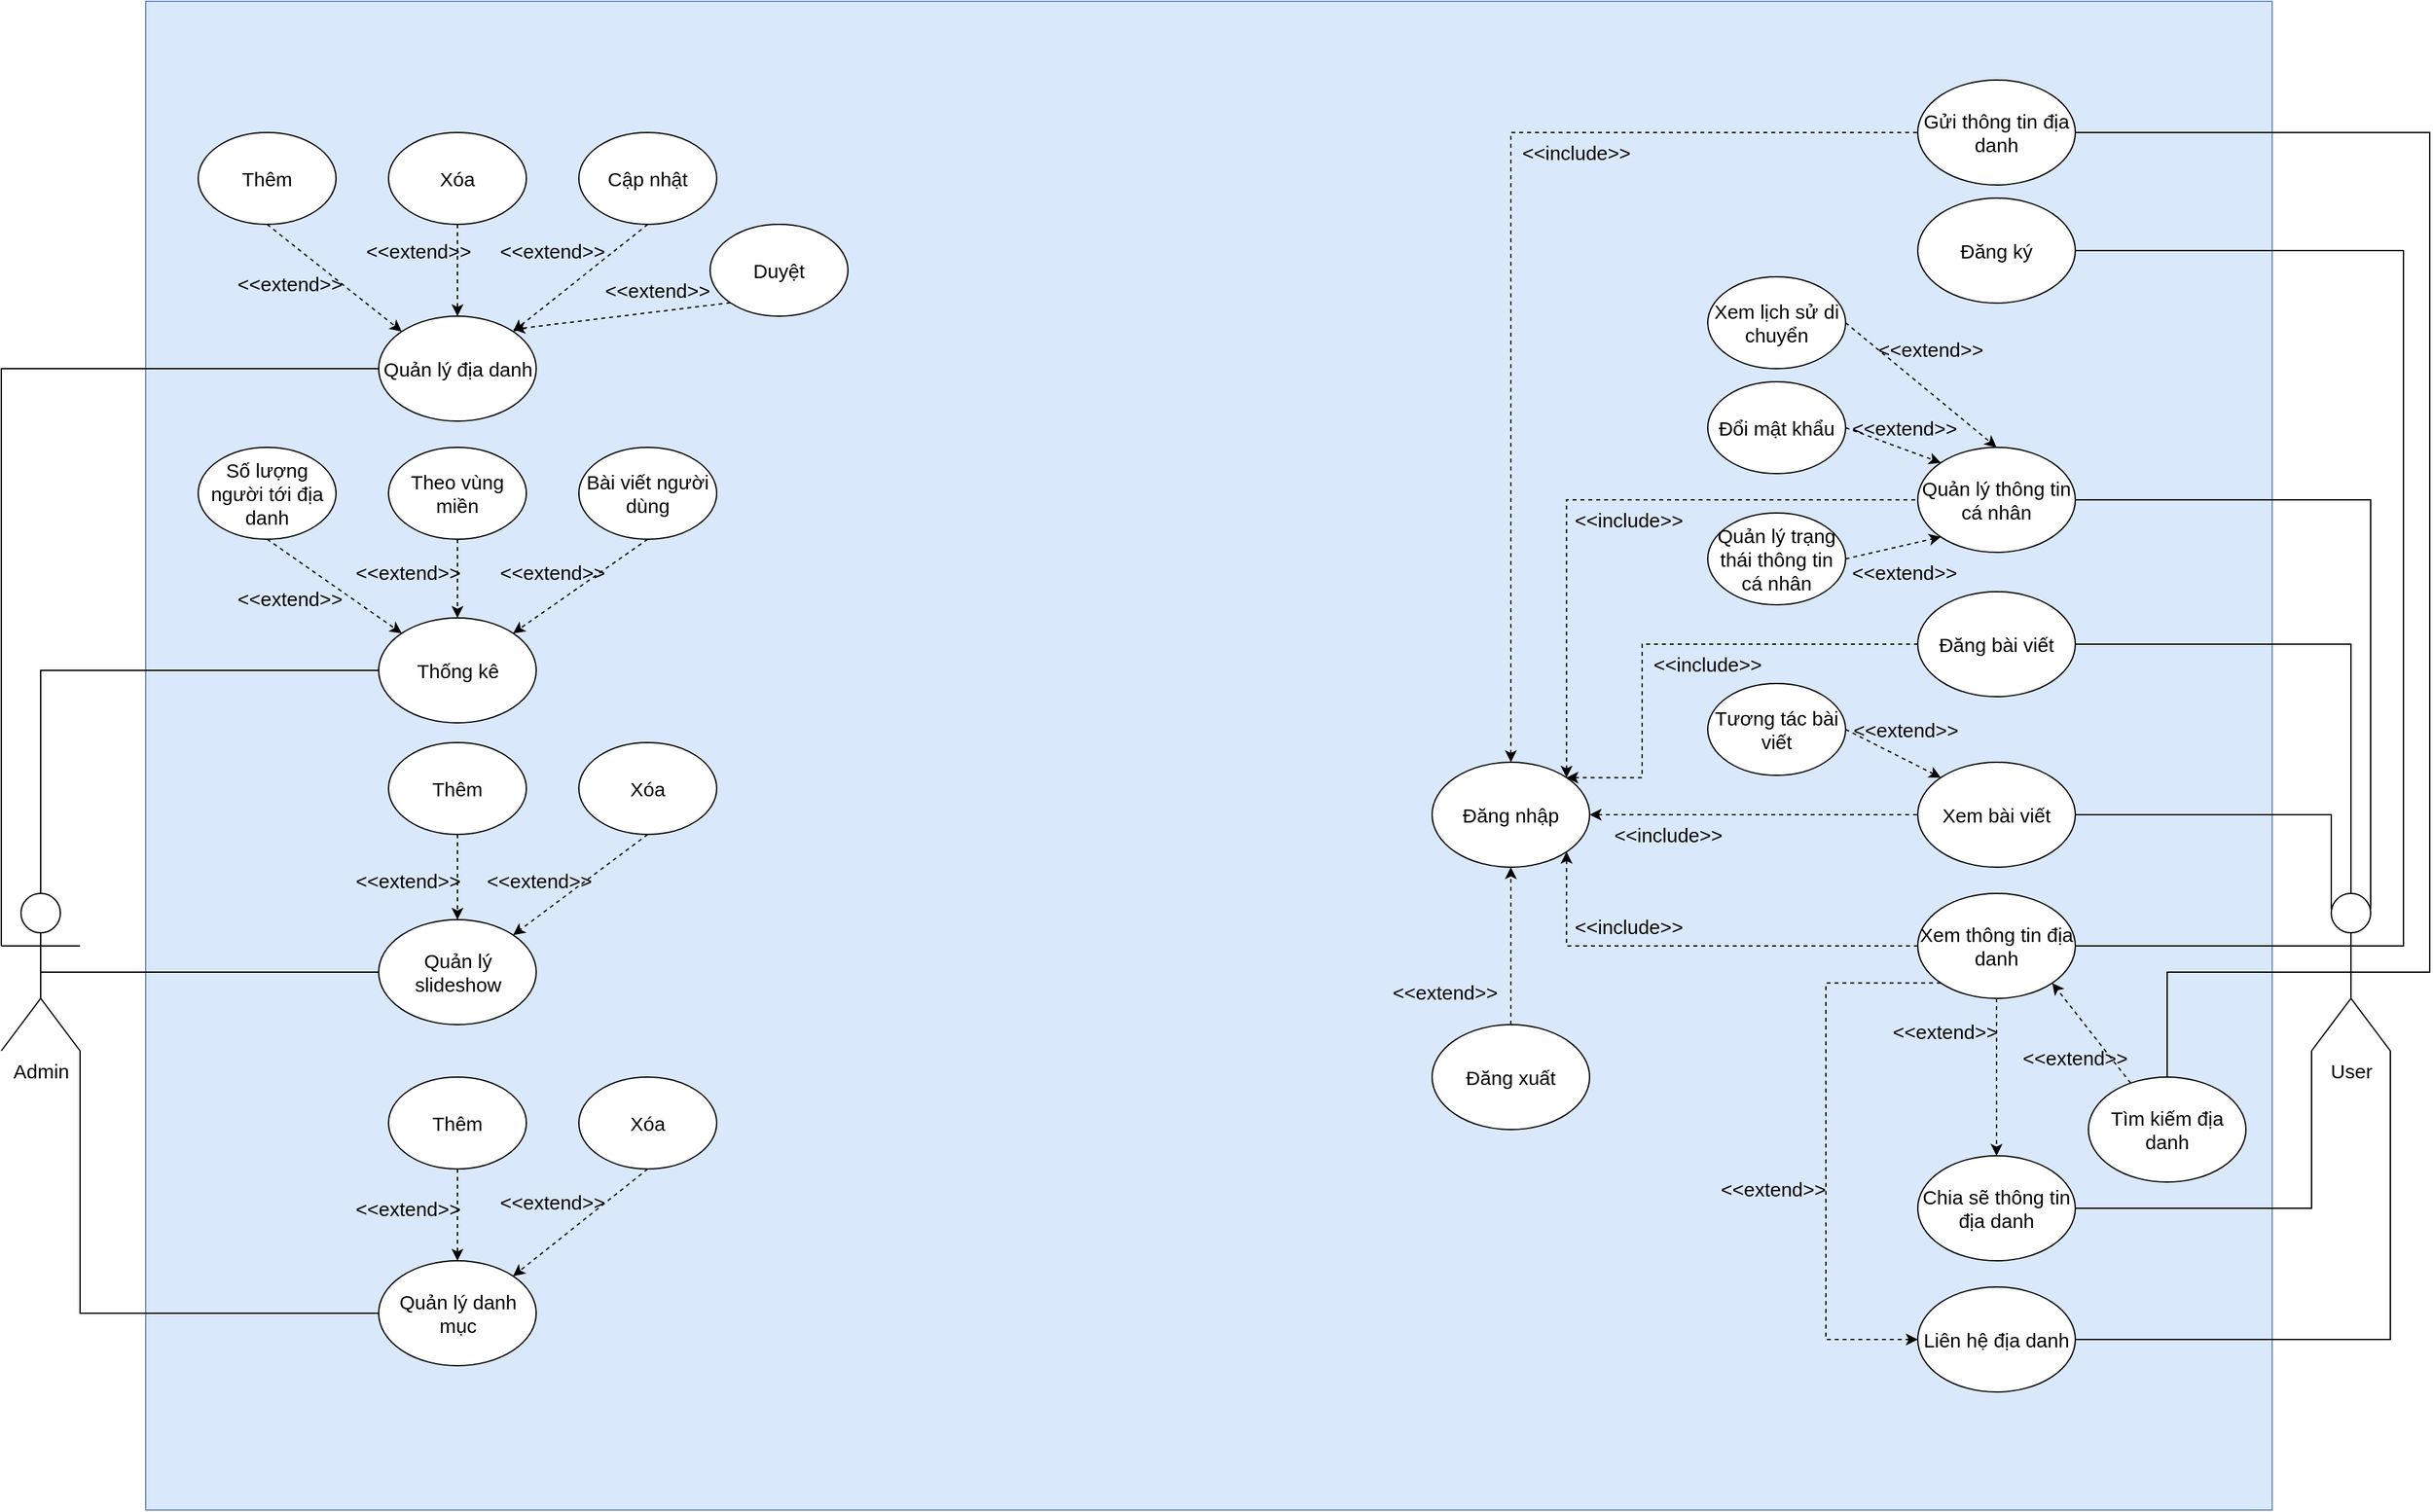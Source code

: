 <mxfile version="15.9.1" type="github" pages="2">
  <diagram id="ZoCcm9P61qJxw9AB6gbg" name="Use_Case">
    <mxGraphModel dx="2008" dy="1913" grid="1" gridSize="10" guides="1" tooltips="1" connect="1" arrows="1" fold="1" page="1" pageScale="1" pageWidth="827" pageHeight="1169" math="0" shadow="0">
      <root>
        <mxCell id="0" />
        <mxCell id="1" parent="0" />
        <mxCell id="cfHNII8UEnAriDM6BA4c-7" value="" style="rounded=0;whiteSpace=wrap;html=1;fontSize=15;fillColor=#dae8fc;strokeColor=#6c8ebf;" parent="1" vertex="1">
          <mxGeometry x="-100" y="-140" width="1620" height="1150" as="geometry" />
        </mxCell>
        <mxCell id="fL3uRtifyiYJJLekXlYE-1" value="Admin" style="shape=umlActor;verticalLabelPosition=bottom;verticalAlign=top;html=1;outlineConnect=0;fontSize=15;" parent="1" vertex="1">
          <mxGeometry x="-210" y="540" width="60" height="120" as="geometry" />
        </mxCell>
        <mxCell id="cfHNII8UEnAriDM6BA4c-1" value="User" style="shape=umlActor;verticalLabelPosition=bottom;verticalAlign=top;html=1;outlineConnect=0;fontSize=15;" parent="1" vertex="1">
          <mxGeometry x="1550" y="540" width="60" height="120" as="geometry" />
        </mxCell>
        <mxCell id="cfHNII8UEnAriDM6BA4c-2" value="Đăng ký" style="ellipse;whiteSpace=wrap;html=1;fontSize=15;" parent="1" vertex="1">
          <mxGeometry x="1250" y="10" width="120" height="80" as="geometry" />
        </mxCell>
        <mxCell id="cfHNII8UEnAriDM6BA4c-3" value="Đăng nhập" style="ellipse;whiteSpace=wrap;html=1;fontSize=15;" parent="1" vertex="1">
          <mxGeometry x="880" y="440" width="120" height="80" as="geometry" />
        </mxCell>
        <mxCell id="cfHNII8UEnAriDM6BA4c-4" value="Quản lý thông tin cá nhân" style="ellipse;whiteSpace=wrap;html=1;fontSize=15;" parent="1" vertex="1">
          <mxGeometry x="1250" y="200" width="120" height="80" as="geometry" />
        </mxCell>
        <mxCell id="cfHNII8UEnAriDM6BA4c-5" value="Đổi mật khẩu" style="ellipse;whiteSpace=wrap;html=1;fontSize=15;" parent="1" vertex="1">
          <mxGeometry x="1090" y="150" width="105" height="70" as="geometry" />
        </mxCell>
        <mxCell id="cfHNII8UEnAriDM6BA4c-6" value="" style="endArrow=none;html=1;rounded=0;fontSize=15;entryX=1;entryY=0.333;entryDx=0;entryDy=0;entryPerimeter=0;exitX=1;exitY=0.5;exitDx=0;exitDy=0;edgeStyle=orthogonalEdgeStyle;" parent="1" source="cfHNII8UEnAriDM6BA4c-2" target="cfHNII8UEnAriDM6BA4c-1" edge="1">
          <mxGeometry width="50" height="50" relative="1" as="geometry">
            <mxPoint x="1460" y="210" as="sourcePoint" />
            <mxPoint x="1510" y="160" as="targetPoint" />
          </mxGeometry>
        </mxCell>
        <mxCell id="cfHNII8UEnAriDM6BA4c-8" value="Đăng xuất" style="ellipse;whiteSpace=wrap;html=1;fontSize=15;" parent="1" vertex="1">
          <mxGeometry x="880" y="640" width="120" height="80" as="geometry" />
        </mxCell>
        <mxCell id="cfHNII8UEnAriDM6BA4c-10" value="" style="endArrow=classic;dashed=1;html=1;rounded=0;fontSize=15;entryX=0.5;entryY=1;entryDx=0;entryDy=0;exitX=0.5;exitY=0;exitDx=0;exitDy=0;endFill=1;" parent="1" source="cfHNII8UEnAriDM6BA4c-8" target="cfHNII8UEnAriDM6BA4c-3" edge="1">
          <mxGeometry width="50" height="50" relative="1" as="geometry">
            <mxPoint x="1440" y="70" as="sourcePoint" />
            <mxPoint x="1500" y="70" as="targetPoint" />
          </mxGeometry>
        </mxCell>
        <mxCell id="cfHNII8UEnAriDM6BA4c-13" value="Quản lý trạng thái thông tin cá nhân" style="ellipse;whiteSpace=wrap;html=1;fontSize=15;" parent="1" vertex="1">
          <mxGeometry x="1090" y="250" width="105" height="70" as="geometry" />
        </mxCell>
        <mxCell id="cfHNII8UEnAriDM6BA4c-15" value="Đăng bài viết" style="ellipse;whiteSpace=wrap;html=1;fontSize=15;" parent="1" vertex="1">
          <mxGeometry x="1250" y="310" width="120" height="80" as="geometry" />
        </mxCell>
        <mxCell id="cfHNII8UEnAriDM6BA4c-19" value="" style="endArrow=none;html=1;rounded=0;fontSize=15;entryX=0.75;entryY=0.1;entryDx=0;entryDy=0;entryPerimeter=0;exitX=1;exitY=0.5;exitDx=0;exitDy=0;edgeStyle=orthogonalEdgeStyle;" parent="1" source="cfHNII8UEnAriDM6BA4c-4" target="cfHNII8UEnAriDM6BA4c-1" edge="1">
          <mxGeometry width="50" height="50" relative="1" as="geometry">
            <mxPoint x="1510" y="100" as="sourcePoint" />
            <mxPoint x="1620" y="350" as="targetPoint" />
          </mxGeometry>
        </mxCell>
        <mxCell id="cfHNII8UEnAriDM6BA4c-20" value="" style="endArrow=classic;dashed=1;html=1;rounded=0;fontSize=15;entryX=0;entryY=0;entryDx=0;entryDy=0;exitX=1;exitY=0.5;exitDx=0;exitDy=0;endFill=1;" parent="1" source="cfHNII8UEnAriDM6BA4c-5" target="cfHNII8UEnAriDM6BA4c-4" edge="1">
          <mxGeometry width="50" height="50" relative="1" as="geometry">
            <mxPoint x="1320" y="10" as="sourcePoint" />
            <mxPoint x="1320" y="60" as="targetPoint" />
          </mxGeometry>
        </mxCell>
        <mxCell id="cfHNII8UEnAriDM6BA4c-21" value="" style="endArrow=classic;dashed=1;html=1;rounded=0;fontSize=15;entryX=0;entryY=1;entryDx=0;entryDy=0;exitX=1;exitY=0.5;exitDx=0;exitDy=0;endFill=1;" parent="1" source="cfHNII8UEnAriDM6BA4c-13" target="cfHNII8UEnAriDM6BA4c-4" edge="1">
          <mxGeometry width="50" height="50" relative="1" as="geometry">
            <mxPoint x="1330" y="20" as="sourcePoint" />
            <mxPoint x="1330" y="70" as="targetPoint" />
          </mxGeometry>
        </mxCell>
        <mxCell id="cfHNII8UEnAriDM6BA4c-22" value="" style="endArrow=none;html=1;rounded=0;fontSize=15;entryX=0.5;entryY=0;entryDx=0;entryDy=0;entryPerimeter=0;exitX=1;exitY=0.5;exitDx=0;exitDy=0;edgeStyle=orthogonalEdgeStyle;" parent="1" source="cfHNII8UEnAriDM6BA4c-15" target="cfHNII8UEnAriDM6BA4c-1" edge="1">
          <mxGeometry width="50" height="50" relative="1" as="geometry">
            <mxPoint x="1320" y="230" as="sourcePoint" />
            <mxPoint x="1605" y="422" as="targetPoint" />
            <Array as="points">
              <mxPoint x="1580" y="350" />
            </Array>
          </mxGeometry>
        </mxCell>
        <mxCell id="cfHNII8UEnAriDM6BA4c-23" value="Tương tác bài viết" style="ellipse;whiteSpace=wrap;html=1;fontSize=15;" parent="1" vertex="1">
          <mxGeometry x="1090" y="380" width="105" height="70" as="geometry" />
        </mxCell>
        <mxCell id="cfHNII8UEnAriDM6BA4c-25" value="Xem bài viết" style="ellipse;whiteSpace=wrap;html=1;fontSize=15;" parent="1" vertex="1">
          <mxGeometry x="1250" y="440" width="120" height="80" as="geometry" />
        </mxCell>
        <mxCell id="cfHNII8UEnAriDM6BA4c-27" value="Xem thông tin địa danh" style="ellipse;whiteSpace=wrap;html=1;fontSize=15;" parent="1" vertex="1">
          <mxGeometry x="1250" y="540" width="120" height="80" as="geometry" />
        </mxCell>
        <mxCell id="cfHNII8UEnAriDM6BA4c-28" value="Chia sẽ thông tin địa danh" style="ellipse;whiteSpace=wrap;html=1;fontSize=15;" parent="1" vertex="1">
          <mxGeometry x="1250" y="740" width="120" height="80" as="geometry" />
        </mxCell>
        <mxCell id="cfHNII8UEnAriDM6BA4c-29" value="" style="endArrow=classic;dashed=1;html=1;rounded=0;fontSize=15;entryX=0;entryY=0;entryDx=0;entryDy=0;exitX=1;exitY=0.5;exitDx=0;exitDy=0;endFill=1;" parent="1" source="cfHNII8UEnAriDM6BA4c-23" target="cfHNII8UEnAriDM6BA4c-25" edge="1">
          <mxGeometry width="50" height="50" relative="1" as="geometry">
            <mxPoint x="1205" y="255" as="sourcePoint" />
            <mxPoint x="1277.574" y="248.284" as="targetPoint" />
          </mxGeometry>
        </mxCell>
        <mxCell id="cfHNII8UEnAriDM6BA4c-31" value="" style="endArrow=none;html=1;rounded=0;fontSize=15;exitX=1;exitY=0.5;exitDx=0;exitDy=0;edgeStyle=orthogonalEdgeStyle;entryX=0;entryY=1;entryDx=0;entryDy=0;entryPerimeter=0;" parent="1" source="cfHNII8UEnAriDM6BA4c-28" target="cfHNII8UEnAriDM6BA4c-1" edge="1">
          <mxGeometry width="50" height="50" relative="1" as="geometry">
            <mxPoint x="1320" y="590" as="sourcePoint" />
            <mxPoint x="1550" y="560" as="targetPoint" />
            <Array as="points">
              <mxPoint x="1550" y="780" />
            </Array>
          </mxGeometry>
        </mxCell>
        <mxCell id="cfHNII8UEnAriDM6BA4c-32" value="Liên hệ địa danh" style="ellipse;whiteSpace=wrap;html=1;fontSize=15;" parent="1" vertex="1">
          <mxGeometry x="1250" y="840" width="120" height="80" as="geometry" />
        </mxCell>
        <mxCell id="cfHNII8UEnAriDM6BA4c-33" value="" style="endArrow=none;html=1;rounded=0;fontSize=15;exitX=1;exitY=0.5;exitDx=0;exitDy=0;edgeStyle=orthogonalEdgeStyle;" parent="1" source="cfHNII8UEnAriDM6BA4c-32" edge="1">
          <mxGeometry width="50" height="50" relative="1" as="geometry">
            <mxPoint x="1310" y="840" as="sourcePoint" />
            <mxPoint x="1610" y="660" as="targetPoint" />
            <Array as="points">
              <mxPoint x="1610" y="880" />
            </Array>
          </mxGeometry>
        </mxCell>
        <mxCell id="cfHNII8UEnAriDM6BA4c-34" value="" style="endArrow=none;dashed=1;html=1;rounded=0;fontSize=15;entryX=0;entryY=0.5;entryDx=0;entryDy=0;endFill=0;edgeStyle=orthogonalEdgeStyle;exitX=1;exitY=0;exitDx=0;exitDy=0;elbow=vertical;startArrow=classic;startFill=1;" parent="1" source="cfHNII8UEnAriDM6BA4c-3" target="cfHNII8UEnAriDM6BA4c-4" edge="1">
          <mxGeometry width="50" height="50" relative="1" as="geometry">
            <mxPoint x="920" y="480" as="sourcePoint" />
            <mxPoint x="1260" y="100" as="targetPoint" />
            <Array as="points">
              <mxPoint x="982" y="240" />
            </Array>
          </mxGeometry>
        </mxCell>
        <mxCell id="cfHNII8UEnAriDM6BA4c-35" value="" style="endArrow=none;dashed=1;html=1;rounded=0;fontSize=15;entryX=0;entryY=0.5;entryDx=0;entryDy=0;endFill=0;edgeStyle=orthogonalEdgeStyle;exitX=1;exitY=0;exitDx=0;exitDy=0;startArrow=classic;startFill=1;" parent="1" source="cfHNII8UEnAriDM6BA4c-3" target="cfHNII8UEnAriDM6BA4c-15" edge="1">
          <mxGeometry width="50" height="50" relative="1" as="geometry">
            <mxPoint x="930" y="470" as="sourcePoint" />
            <mxPoint x="1260" y="230" as="targetPoint" />
            <Array as="points">
              <mxPoint x="1040" y="452" />
              <mxPoint x="1040" y="350" />
            </Array>
          </mxGeometry>
        </mxCell>
        <mxCell id="cfHNII8UEnAriDM6BA4c-36" value="" style="endArrow=none;dashed=1;html=1;rounded=0;fontSize=15;entryX=0;entryY=0.5;entryDx=0;entryDy=0;endFill=0;edgeStyle=orthogonalEdgeStyle;exitX=1;exitY=0.5;exitDx=0;exitDy=0;startArrow=classic;startFill=1;" parent="1" source="cfHNII8UEnAriDM6BA4c-3" target="cfHNII8UEnAriDM6BA4c-25" edge="1">
          <mxGeometry width="50" height="50" relative="1" as="geometry">
            <mxPoint x="932.426" y="461.716" as="sourcePoint" />
            <mxPoint x="1260" y="350" as="targetPoint" />
            <Array as="points">
              <mxPoint x="1090" y="480" />
              <mxPoint x="1090" y="480" />
            </Array>
          </mxGeometry>
        </mxCell>
        <mxCell id="cfHNII8UEnAriDM6BA4c-37" value="" style="endArrow=none;dashed=1;html=1;rounded=0;fontSize=15;entryX=0;entryY=0.5;entryDx=0;entryDy=0;endFill=0;edgeStyle=orthogonalEdgeStyle;exitX=1;exitY=1;exitDx=0;exitDy=0;startArrow=classic;startFill=1;" parent="1" source="cfHNII8UEnAriDM6BA4c-3" target="cfHNII8UEnAriDM6BA4c-27" edge="1">
          <mxGeometry width="50" height="50" relative="1" as="geometry">
            <mxPoint x="922.426" y="478.284" as="sourcePoint" />
            <mxPoint x="1260" y="460" as="targetPoint" />
            <Array as="points">
              <mxPoint x="982" y="580" />
            </Array>
          </mxGeometry>
        </mxCell>
        <mxCell id="cfHNII8UEnAriDM6BA4c-38" value="" style="endArrow=classic;dashed=1;html=1;rounded=0;fontSize=15;entryX=0.5;entryY=0;entryDx=0;entryDy=0;endFill=1;edgeStyle=orthogonalEdgeStyle;exitX=0.5;exitY=1;exitDx=0;exitDy=0;" parent="1" source="cfHNII8UEnAriDM6BA4c-27" target="cfHNII8UEnAriDM6BA4c-28" edge="1">
          <mxGeometry width="50" height="50" relative="1" as="geometry">
            <mxPoint x="932.426" y="488.284" as="sourcePoint" />
            <mxPoint x="1260" y="590" as="targetPoint" />
            <Array as="points">
              <mxPoint x="1310" y="650" />
              <mxPoint x="1310" y="650" />
            </Array>
          </mxGeometry>
        </mxCell>
        <mxCell id="cfHNII8UEnAriDM6BA4c-39" value="" style="endArrow=classic;dashed=1;html=1;rounded=0;fontSize=15;entryX=0;entryY=0.5;entryDx=0;entryDy=0;endFill=1;edgeStyle=orthogonalEdgeStyle;exitX=0;exitY=1;exitDx=0;exitDy=0;" parent="1" source="cfHNII8UEnAriDM6BA4c-27" target="cfHNII8UEnAriDM6BA4c-32" edge="1">
          <mxGeometry width="50" height="50" relative="1" as="geometry">
            <mxPoint x="890" y="500" as="sourcePoint" />
            <mxPoint x="1250" y="840" as="targetPoint" />
            <Array as="points">
              <mxPoint x="1180" y="608" />
              <mxPoint x="1180" y="880" />
            </Array>
          </mxGeometry>
        </mxCell>
        <mxCell id="cfHNII8UEnAriDM6BA4c-42" value="" style="endArrow=none;html=1;rounded=0;fontSize=15;entryX=0.25;entryY=0.1;entryDx=0;entryDy=0;exitX=1;exitY=0.5;exitDx=0;exitDy=0;edgeStyle=orthogonalEdgeStyle;entryPerimeter=0;" parent="1" source="cfHNII8UEnAriDM6BA4c-25" target="cfHNII8UEnAriDM6BA4c-1" edge="1">
          <mxGeometry width="50" height="50" relative="1" as="geometry">
            <mxPoint x="1320" y="360" as="sourcePoint" />
            <mxPoint x="1590" y="480" as="targetPoint" />
            <Array as="points">
              <mxPoint x="1565" y="480" />
            </Array>
          </mxGeometry>
        </mxCell>
        <mxCell id="cfHNII8UEnAriDM6BA4c-43" value="" style="endArrow=none;html=1;rounded=0;fontSize=15;entryX=0;entryY=0.333;entryDx=0;entryDy=0;exitX=1;exitY=0.5;exitDx=0;exitDy=0;edgeStyle=orthogonalEdgeStyle;entryPerimeter=0;" parent="1" source="cfHNII8UEnAriDM6BA4c-27" target="cfHNII8UEnAriDM6BA4c-1" edge="1">
          <mxGeometry width="50" height="50" relative="1" as="geometry">
            <mxPoint x="1320" y="490" as="sourcePoint" />
            <mxPoint x="1575" y="562.0" as="targetPoint" />
            <Array as="points">
              <mxPoint x="1440" y="580" />
              <mxPoint x="1440" y="580" />
            </Array>
          </mxGeometry>
        </mxCell>
        <mxCell id="cfHNII8UEnAriDM6BA4c-44" value="Tìm kiếm địa danh" style="ellipse;whiteSpace=wrap;html=1;fontSize=15;" parent="1" vertex="1">
          <mxGeometry x="1380" y="680" width="120" height="80" as="geometry" />
        </mxCell>
        <mxCell id="cfHNII8UEnAriDM6BA4c-45" value="" style="endArrow=none;html=1;rounded=0;fontSize=15;entryX=0.5;entryY=0.5;entryDx=0;entryDy=0;exitX=0.5;exitY=0;exitDx=0;exitDy=0;edgeStyle=orthogonalEdgeStyle;entryPerimeter=0;" parent="1" source="cfHNII8UEnAriDM6BA4c-44" target="cfHNII8UEnAriDM6BA4c-1" edge="1">
          <mxGeometry width="50" height="50" relative="1" as="geometry">
            <mxPoint x="1320" y="590.0" as="sourcePoint" />
            <mxPoint x="1560" y="590.0" as="targetPoint" />
            <Array as="points">
              <mxPoint x="1440" y="600" />
            </Array>
          </mxGeometry>
        </mxCell>
        <mxCell id="cfHNII8UEnAriDM6BA4c-46" value="" style="endArrow=classic;dashed=1;html=1;rounded=0;fontSize=15;entryX=1;entryY=1;entryDx=0;entryDy=0;endFill=1;" parent="1" source="cfHNII8UEnAriDM6BA4c-44" target="cfHNII8UEnAriDM6BA4c-27" edge="1">
          <mxGeometry width="50" height="50" relative="1" as="geometry">
            <mxPoint x="1320" y="630.0" as="sourcePoint" />
            <mxPoint x="1320" y="800.0" as="targetPoint" />
          </mxGeometry>
        </mxCell>
        <mxCell id="cfHNII8UEnAriDM6BA4c-48" value="&amp;lt;&amp;lt;extend&amp;gt;&amp;gt;" style="text;html=1;strokeColor=none;fillColor=none;align=center;verticalAlign=middle;whiteSpace=wrap;rounded=0;fontSize=15;rotation=0;" parent="1" vertex="1">
          <mxGeometry x="1211" y="400" width="60" height="30" as="geometry" />
        </mxCell>
        <mxCell id="cfHNII8UEnAriDM6BA4c-49" value="&amp;lt;&amp;lt;extend&amp;gt;&amp;gt;" style="text;html=1;strokeColor=none;fillColor=none;align=center;verticalAlign=middle;whiteSpace=wrap;rounded=0;fontSize=15;rotation=0;" parent="1" vertex="1">
          <mxGeometry x="1210" y="280" width="60" height="30" as="geometry" />
        </mxCell>
        <mxCell id="cfHNII8UEnAriDM6BA4c-50" value="&amp;lt;&amp;lt;extend&amp;gt;&amp;gt;" style="text;html=1;strokeColor=none;fillColor=none;align=center;verticalAlign=middle;whiteSpace=wrap;rounded=0;fontSize=15;rotation=0;" parent="1" vertex="1">
          <mxGeometry x="1210" y="170" width="60" height="30" as="geometry" />
        </mxCell>
        <mxCell id="cfHNII8UEnAriDM6BA4c-51" value="&amp;lt;&amp;lt;extend&amp;gt;&amp;gt;" style="text;html=1;align=center;verticalAlign=middle;whiteSpace=wrap;rounded=0;fontSize=15;rotation=0;" parent="1" vertex="1">
          <mxGeometry x="1340" y="650" width="60" height="30" as="geometry" />
        </mxCell>
        <mxCell id="cfHNII8UEnAriDM6BA4c-52" value="&amp;lt;&amp;lt;extend&amp;gt;&amp;gt;" style="text;html=1;strokeColor=none;fillColor=none;align=center;verticalAlign=middle;whiteSpace=wrap;rounded=0;fontSize=15;rotation=0;" parent="1" vertex="1">
          <mxGeometry x="1241" y="630" width="60" height="30" as="geometry" />
        </mxCell>
        <mxCell id="cfHNII8UEnAriDM6BA4c-53" value="&amp;lt;&amp;lt;extend&amp;gt;&amp;gt;" style="text;html=1;strokeColor=none;fillColor=none;align=center;verticalAlign=middle;whiteSpace=wrap;rounded=0;fontSize=15;rotation=0;" parent="1" vertex="1">
          <mxGeometry x="1110" y="750" width="60" height="30" as="geometry" />
        </mxCell>
        <mxCell id="cfHNII8UEnAriDM6BA4c-55" value="&amp;lt;&amp;lt;include&amp;gt;&amp;gt;" style="text;html=1;strokeColor=none;fillColor=none;align=center;verticalAlign=middle;whiteSpace=wrap;rounded=0;fontSize=15;rotation=0;" parent="1" vertex="1">
          <mxGeometry x="1030" y="480" width="60" height="30" as="geometry" />
        </mxCell>
        <mxCell id="cfHNII8UEnAriDM6BA4c-56" value="&amp;lt;&amp;lt;include&amp;gt;&amp;gt;" style="text;html=1;strokeColor=none;fillColor=none;align=center;verticalAlign=middle;whiteSpace=wrap;rounded=0;fontSize=15;rotation=0;" parent="1" vertex="1">
          <mxGeometry x="1060" y="350" width="60" height="30" as="geometry" />
        </mxCell>
        <mxCell id="cfHNII8UEnAriDM6BA4c-57" value="&amp;lt;&amp;lt;include&amp;gt;&amp;gt;" style="text;html=1;strokeColor=none;fillColor=none;align=center;verticalAlign=middle;whiteSpace=wrap;rounded=0;fontSize=15;rotation=0;" parent="1" vertex="1">
          <mxGeometry x="1000" y="240" width="60" height="30" as="geometry" />
        </mxCell>
        <mxCell id="cfHNII8UEnAriDM6BA4c-59" value="&amp;lt;&amp;lt;include&amp;gt;&amp;gt;" style="text;html=1;strokeColor=none;fillColor=none;align=center;verticalAlign=middle;whiteSpace=wrap;rounded=0;fontSize=15;rotation=0;" parent="1" vertex="1">
          <mxGeometry x="1000" y="550" width="60" height="30" as="geometry" />
        </mxCell>
        <mxCell id="cfHNII8UEnAriDM6BA4c-60" value="&amp;lt;&amp;lt;extend&amp;gt;&amp;gt;" style="text;html=1;strokeColor=none;fillColor=none;align=center;verticalAlign=middle;whiteSpace=wrap;rounded=0;fontSize=15;rotation=0;" parent="1" vertex="1">
          <mxGeometry x="860" y="600" width="60" height="30" as="geometry" />
        </mxCell>
        <mxCell id="qRmpvrgM4rmU2NHmgTyy-1" value="Quản lý địa danh" style="ellipse;whiteSpace=wrap;html=1;fontSize=15;" vertex="1" parent="1">
          <mxGeometry x="77.5" y="100" width="120" height="80" as="geometry" />
        </mxCell>
        <mxCell id="qRmpvrgM4rmU2NHmgTyy-2" value="Thêm" style="ellipse;whiteSpace=wrap;html=1;fontSize=15;" vertex="1" parent="1">
          <mxGeometry x="-60" y="-40" width="105" height="70" as="geometry" />
        </mxCell>
        <mxCell id="qRmpvrgM4rmU2NHmgTyy-3" value="Xóa" style="ellipse;whiteSpace=wrap;html=1;fontSize=15;" vertex="1" parent="1">
          <mxGeometry x="85" y="-40" width="105" height="70" as="geometry" />
        </mxCell>
        <mxCell id="qRmpvrgM4rmU2NHmgTyy-4" value="Cập nhật" style="ellipse;whiteSpace=wrap;html=1;fontSize=15;" vertex="1" parent="1">
          <mxGeometry x="230" y="-40" width="105" height="70" as="geometry" />
        </mxCell>
        <mxCell id="qRmpvrgM4rmU2NHmgTyy-5" value="" style="endArrow=classic;dashed=1;html=1;rounded=0;fontSize=15;entryX=0.5;entryY=0;entryDx=0;entryDy=0;exitX=0.5;exitY=1;exitDx=0;exitDy=0;endFill=1;" edge="1" parent="1" source="qRmpvrgM4rmU2NHmgTyy-3" target="qRmpvrgM4rmU2NHmgTyy-1">
          <mxGeometry width="50" height="50" relative="1" as="geometry">
            <mxPoint x="490.0" y="100" as="sourcePoint" />
            <mxPoint x="562.574" y="126.716" as="targetPoint" />
          </mxGeometry>
        </mxCell>
        <mxCell id="qRmpvrgM4rmU2NHmgTyy-6" value="" style="endArrow=classic;dashed=1;html=1;rounded=0;fontSize=15;entryX=1;entryY=0;entryDx=0;entryDy=0;exitX=0.5;exitY=1;exitDx=0;exitDy=0;endFill=1;" edge="1" parent="1" source="qRmpvrgM4rmU2NHmgTyy-4" target="qRmpvrgM4rmU2NHmgTyy-1">
          <mxGeometry width="50" height="50" relative="1" as="geometry">
            <mxPoint x="147.5" y="40" as="sourcePoint" />
            <mxPoint x="147.5" y="110" as="targetPoint" />
          </mxGeometry>
        </mxCell>
        <mxCell id="qRmpvrgM4rmU2NHmgTyy-7" value="" style="endArrow=classic;dashed=1;html=1;rounded=0;fontSize=15;entryX=0;entryY=0;entryDx=0;entryDy=0;exitX=0.5;exitY=1;exitDx=0;exitDy=0;endFill=1;" edge="1" parent="1" source="qRmpvrgM4rmU2NHmgTyy-2" target="qRmpvrgM4rmU2NHmgTyy-1">
          <mxGeometry width="50" height="50" relative="1" as="geometry">
            <mxPoint x="157.5" y="50" as="sourcePoint" />
            <mxPoint x="157.5" y="120" as="targetPoint" />
          </mxGeometry>
        </mxCell>
        <mxCell id="qRmpvrgM4rmU2NHmgTyy-8" value="Thống kê" style="ellipse;whiteSpace=wrap;html=1;fontSize=15;" vertex="1" parent="1">
          <mxGeometry x="77.5" y="330" width="120" height="80" as="geometry" />
        </mxCell>
        <mxCell id="qRmpvrgM4rmU2NHmgTyy-9" value="Duyệt" style="ellipse;whiteSpace=wrap;html=1;fontSize=15;" vertex="1" parent="1">
          <mxGeometry x="330" y="30" width="105" height="70" as="geometry" />
        </mxCell>
        <mxCell id="qRmpvrgM4rmU2NHmgTyy-10" value="" style="endArrow=classic;dashed=1;html=1;rounded=0;fontSize=15;exitX=0;exitY=1;exitDx=0;exitDy=0;endFill=1;" edge="1" parent="1" source="qRmpvrgM4rmU2NHmgTyy-9">
          <mxGeometry width="50" height="50" relative="1" as="geometry">
            <mxPoint x="302.5" y="40" as="sourcePoint" />
            <mxPoint x="180" y="110" as="targetPoint" />
          </mxGeometry>
        </mxCell>
        <mxCell id="qRmpvrgM4rmU2NHmgTyy-11" value="Gửi thông tin địa danh" style="ellipse;whiteSpace=wrap;html=1;fontSize=15;" vertex="1" parent="1">
          <mxGeometry x="1250" y="-80" width="120" height="80" as="geometry" />
        </mxCell>
        <mxCell id="qRmpvrgM4rmU2NHmgTyy-12" value="" style="endArrow=none;html=1;rounded=0;fontSize=15;entryX=0.5;entryY=0.5;entryDx=0;entryDy=0;entryPerimeter=0;exitX=1;exitY=0.5;exitDx=0;exitDy=0;edgeStyle=orthogonalEdgeStyle;" edge="1" parent="1" source="qRmpvrgM4rmU2NHmgTyy-11" target="cfHNII8UEnAriDM6BA4c-1">
          <mxGeometry width="50" height="50" relative="1" as="geometry">
            <mxPoint x="1380" y="130" as="sourcePoint" />
            <mxPoint x="1620" y="590" as="targetPoint" />
            <Array as="points">
              <mxPoint x="1640" y="-40" />
              <mxPoint x="1640" y="600" />
            </Array>
          </mxGeometry>
        </mxCell>
        <mxCell id="qRmpvrgM4rmU2NHmgTyy-14" value="" style="endArrow=none;dashed=1;html=1;rounded=0;fontSize=15;entryX=0;entryY=0.5;entryDx=0;entryDy=0;endFill=0;edgeStyle=orthogonalEdgeStyle;exitX=0.5;exitY=0;exitDx=0;exitDy=0;elbow=vertical;startArrow=classic;startFill=1;" edge="1" parent="1" source="cfHNII8UEnAriDM6BA4c-3" target="qRmpvrgM4rmU2NHmgTyy-11">
          <mxGeometry width="50" height="50" relative="1" as="geometry">
            <mxPoint x="992.426" y="461.716" as="sourcePoint" />
            <mxPoint x="1260" y="250" as="targetPoint" />
            <Array as="points">
              <mxPoint x="940" y="-40" />
            </Array>
          </mxGeometry>
        </mxCell>
        <mxCell id="qRmpvrgM4rmU2NHmgTyy-15" value="&amp;lt;&amp;lt;include&amp;gt;&amp;gt;" style="text;html=1;strokeColor=none;fillColor=none;align=center;verticalAlign=middle;whiteSpace=wrap;rounded=0;fontSize=15;rotation=0;" vertex="1" parent="1">
          <mxGeometry x="960" y="-40" width="60" height="30" as="geometry" />
        </mxCell>
        <mxCell id="qRmpvrgM4rmU2NHmgTyy-17" value="Số lượng người tới địa danh" style="ellipse;whiteSpace=wrap;html=1;fontSize=15;" vertex="1" parent="1">
          <mxGeometry x="-60" y="200" width="105" height="70" as="geometry" />
        </mxCell>
        <mxCell id="qRmpvrgM4rmU2NHmgTyy-18" value="Theo vùng miền&lt;span style=&quot;color: rgba(0 , 0 , 0 , 0) ; font-family: monospace ; font-size: 0px&quot;&gt;%3CmxGraphModel%3E%3Croot%3E%3CmxCell%20id%3D%220%22%2F%3E%3CmxCell%20id%3D%221%22%20parent%3D%220%22%2F%3E%3CmxCell%20id%3D%222%22%20value%3D%22S%E1%BB%91%20l%C6%B0%E1%BB%A3ng%20ng%C6%B0%E1%BB%9Di%20t%E1%BB%9Bi%20%C4%91%E1%BB%8Ba%20danh%22%20style%3D%22ellipse%3BwhiteSpace%3Dwrap%3Bhtml%3D1%3BfontSize%3D15%3B%22%20vertex%3D%221%22%20parent%3D%221%22%3E%3CmxGeometry%20x%3D%22225%22%20y%3D%22240%22%20width%3D%22105%22%20height%3D%2270%22%20as%3D%22geometry%22%2F%3E%3C%2FmxCell%3E%3C%2Froot%3E%3C%2FmxGraphModel%3E&lt;/span&gt;" style="ellipse;whiteSpace=wrap;html=1;fontSize=15;" vertex="1" parent="1">
          <mxGeometry x="85" y="200" width="105" height="70" as="geometry" />
        </mxCell>
        <mxCell id="qRmpvrgM4rmU2NHmgTyy-19" value="Bài viết người dùng" style="ellipse;whiteSpace=wrap;html=1;fontSize=15;" vertex="1" parent="1">
          <mxGeometry x="230" y="200" width="105" height="70" as="geometry" />
        </mxCell>
        <mxCell id="qRmpvrgM4rmU2NHmgTyy-20" value="" style="endArrow=classic;dashed=1;html=1;rounded=0;fontSize=15;entryX=0;entryY=0;entryDx=0;entryDy=0;exitX=0.5;exitY=1;exitDx=0;exitDy=0;endFill=1;" edge="1" parent="1" source="qRmpvrgM4rmU2NHmgTyy-17" target="qRmpvrgM4rmU2NHmgTyy-8">
          <mxGeometry width="50" height="50" relative="1" as="geometry">
            <mxPoint x="2.5" y="40" as="sourcePoint" />
            <mxPoint x="105.074" y="121.716" as="targetPoint" />
          </mxGeometry>
        </mxCell>
        <mxCell id="qRmpvrgM4rmU2NHmgTyy-21" value="" style="endArrow=classic;dashed=1;html=1;rounded=0;fontSize=15;entryX=0.5;entryY=0;entryDx=0;entryDy=0;exitX=0.5;exitY=1;exitDx=0;exitDy=0;endFill=1;" edge="1" parent="1" source="qRmpvrgM4rmU2NHmgTyy-18" target="qRmpvrgM4rmU2NHmgTyy-8">
          <mxGeometry width="50" height="50" relative="1" as="geometry">
            <mxPoint x="147.5" y="40" as="sourcePoint" />
            <mxPoint x="147.5" y="110" as="targetPoint" />
          </mxGeometry>
        </mxCell>
        <mxCell id="qRmpvrgM4rmU2NHmgTyy-22" value="" style="endArrow=classic;dashed=1;html=1;rounded=0;fontSize=15;entryX=1;entryY=0;entryDx=0;entryDy=0;exitX=0.5;exitY=1;exitDx=0;exitDy=0;endFill=1;" edge="1" parent="1" source="qRmpvrgM4rmU2NHmgTyy-19" target="qRmpvrgM4rmU2NHmgTyy-8">
          <mxGeometry width="50" height="50" relative="1" as="geometry">
            <mxPoint x="157.5" y="50" as="sourcePoint" />
            <mxPoint x="157.5" y="120" as="targetPoint" />
          </mxGeometry>
        </mxCell>
        <mxCell id="qRmpvrgM4rmU2NHmgTyy-23" value="Xem lịch sử di chuyển" style="ellipse;whiteSpace=wrap;html=1;fontSize=15;" vertex="1" parent="1">
          <mxGeometry x="1090" y="70" width="105" height="70" as="geometry" />
        </mxCell>
        <mxCell id="qRmpvrgM4rmU2NHmgTyy-24" value="" style="endArrow=classic;dashed=1;html=1;rounded=0;fontSize=15;entryX=0.5;entryY=0;entryDx=0;entryDy=0;exitX=1;exitY=0.5;exitDx=0;exitDy=0;endFill=1;" edge="1" parent="1" source="qRmpvrgM4rmU2NHmgTyy-23" target="cfHNII8UEnAriDM6BA4c-4">
          <mxGeometry width="50" height="50" relative="1" as="geometry">
            <mxPoint x="1205.0" y="195" as="sourcePoint" />
            <mxPoint x="1277.574" y="221.716" as="targetPoint" />
          </mxGeometry>
        </mxCell>
        <mxCell id="qRmpvrgM4rmU2NHmgTyy-25" value="&amp;lt;&amp;lt;extend&amp;gt;&amp;gt;" style="text;html=1;strokeColor=none;fillColor=none;align=center;verticalAlign=middle;whiteSpace=wrap;rounded=0;fontSize=15;rotation=0;" vertex="1" parent="1">
          <mxGeometry x="1230" y="110" width="60" height="30" as="geometry" />
        </mxCell>
        <mxCell id="qRmpvrgM4rmU2NHmgTyy-26" value="&amp;lt;&amp;lt;extend&amp;gt;&amp;gt;" style="text;html=1;strokeColor=none;fillColor=none;align=center;verticalAlign=middle;whiteSpace=wrap;rounded=0;fontSize=15;rotation=0;" vertex="1" parent="1">
          <mxGeometry x="77.5" y="35" width="60" height="30" as="geometry" />
        </mxCell>
        <mxCell id="qRmpvrgM4rmU2NHmgTyy-27" value="&amp;lt;&amp;lt;extend&amp;gt;&amp;gt;" style="text;html=1;strokeColor=none;fillColor=none;align=center;verticalAlign=middle;whiteSpace=wrap;rounded=0;fontSize=15;rotation=0;" vertex="1" parent="1">
          <mxGeometry x="-20" y="60" width="60" height="30" as="geometry" />
        </mxCell>
        <mxCell id="qRmpvrgM4rmU2NHmgTyy-28" value="&amp;lt;&amp;lt;extend&amp;gt;&amp;gt;" style="text;html=1;strokeColor=none;fillColor=none;align=center;verticalAlign=middle;whiteSpace=wrap;rounded=0;fontSize=15;rotation=0;" vertex="1" parent="1">
          <mxGeometry x="180" y="35" width="60" height="30" as="geometry" />
        </mxCell>
        <mxCell id="qRmpvrgM4rmU2NHmgTyy-29" value="&amp;lt;&amp;lt;extend&amp;gt;&amp;gt;" style="text;html=1;strokeColor=none;fillColor=none;align=center;verticalAlign=middle;whiteSpace=wrap;rounded=0;fontSize=15;rotation=0;" vertex="1" parent="1">
          <mxGeometry x="260" y="65" width="60" height="30" as="geometry" />
        </mxCell>
        <mxCell id="qRmpvrgM4rmU2NHmgTyy-30" value="&amp;lt;&amp;lt;extend&amp;gt;&amp;gt;" style="text;html=1;strokeColor=none;fillColor=none;align=center;verticalAlign=middle;whiteSpace=wrap;rounded=0;fontSize=15;rotation=0;" vertex="1" parent="1">
          <mxGeometry x="-20" y="300" width="60" height="30" as="geometry" />
        </mxCell>
        <mxCell id="qRmpvrgM4rmU2NHmgTyy-31" value="&amp;lt;&amp;lt;extend&amp;gt;&amp;gt;" style="text;html=1;strokeColor=none;fillColor=none;align=center;verticalAlign=middle;whiteSpace=wrap;rounded=0;fontSize=15;rotation=0;" vertex="1" parent="1">
          <mxGeometry x="70" y="280" width="60" height="30" as="geometry" />
        </mxCell>
        <mxCell id="qRmpvrgM4rmU2NHmgTyy-32" value="&amp;lt;&amp;lt;extend&amp;gt;&amp;gt;" style="text;html=1;strokeColor=none;fillColor=none;align=center;verticalAlign=middle;whiteSpace=wrap;rounded=0;fontSize=15;rotation=0;" vertex="1" parent="1">
          <mxGeometry x="180" y="280" width="60" height="30" as="geometry" />
        </mxCell>
        <mxCell id="qRmpvrgM4rmU2NHmgTyy-33" value="Quản lý slideshow" style="ellipse;whiteSpace=wrap;html=1;fontSize=15;" vertex="1" parent="1">
          <mxGeometry x="77.5" y="560" width="120" height="80" as="geometry" />
        </mxCell>
        <mxCell id="qRmpvrgM4rmU2NHmgTyy-34" value="Thêm" style="ellipse;whiteSpace=wrap;html=1;fontSize=15;" vertex="1" parent="1">
          <mxGeometry x="85" y="425" width="105" height="70" as="geometry" />
        </mxCell>
        <mxCell id="qRmpvrgM4rmU2NHmgTyy-35" value="Xóa" style="ellipse;whiteSpace=wrap;html=1;fontSize=15;" vertex="1" parent="1">
          <mxGeometry x="230" y="425" width="105" height="70" as="geometry" />
        </mxCell>
        <mxCell id="qRmpvrgM4rmU2NHmgTyy-37" value="Quản lý danh mục" style="ellipse;whiteSpace=wrap;html=1;fontSize=15;" vertex="1" parent="1">
          <mxGeometry x="77.5" y="820" width="120" height="80" as="geometry" />
        </mxCell>
        <mxCell id="qRmpvrgM4rmU2NHmgTyy-38" value="" style="endArrow=classic;dashed=1;html=1;rounded=0;fontSize=15;entryX=0.5;entryY=0;entryDx=0;entryDy=0;exitX=0.5;exitY=1;exitDx=0;exitDy=0;endFill=1;" edge="1" parent="1" source="qRmpvrgM4rmU2NHmgTyy-34" target="qRmpvrgM4rmU2NHmgTyy-33">
          <mxGeometry width="50" height="50" relative="1" as="geometry">
            <mxPoint x="292.5" y="245" as="sourcePoint" />
            <mxPoint x="189.926" y="326.716" as="targetPoint" />
          </mxGeometry>
        </mxCell>
        <mxCell id="qRmpvrgM4rmU2NHmgTyy-39" value="" style="endArrow=classic;dashed=1;html=1;rounded=0;fontSize=15;entryX=1;entryY=0;entryDx=0;entryDy=0;exitX=0.5;exitY=1;exitDx=0;exitDy=0;endFill=1;" edge="1" parent="1" source="qRmpvrgM4rmU2NHmgTyy-35" target="qRmpvrgM4rmU2NHmgTyy-33">
          <mxGeometry width="50" height="50" relative="1" as="geometry">
            <mxPoint x="302.5" y="255" as="sourcePoint" />
            <mxPoint x="199.926" y="336.716" as="targetPoint" />
          </mxGeometry>
        </mxCell>
        <mxCell id="qRmpvrgM4rmU2NHmgTyy-40" value="&amp;lt;&amp;lt;extend&amp;gt;&amp;gt;" style="text;html=1;strokeColor=none;fillColor=none;align=center;verticalAlign=middle;whiteSpace=wrap;rounded=0;fontSize=15;rotation=0;" vertex="1" parent="1">
          <mxGeometry x="70" y="515" width="60" height="30" as="geometry" />
        </mxCell>
        <mxCell id="qRmpvrgM4rmU2NHmgTyy-41" value="&amp;lt;&amp;lt;extend&amp;gt;&amp;gt;" style="text;html=1;strokeColor=none;fillColor=none;align=center;verticalAlign=middle;whiteSpace=wrap;rounded=0;fontSize=15;rotation=0;" vertex="1" parent="1">
          <mxGeometry x="170" y="515" width="60" height="30" as="geometry" />
        </mxCell>
        <mxCell id="qRmpvrgM4rmU2NHmgTyy-42" value="Thêm" style="ellipse;whiteSpace=wrap;html=1;fontSize=15;" vertex="1" parent="1">
          <mxGeometry x="85" y="680" width="105" height="70" as="geometry" />
        </mxCell>
        <mxCell id="qRmpvrgM4rmU2NHmgTyy-43" value="Xóa" style="ellipse;whiteSpace=wrap;html=1;fontSize=15;" vertex="1" parent="1">
          <mxGeometry x="230" y="680" width="105" height="70" as="geometry" />
        </mxCell>
        <mxCell id="qRmpvrgM4rmU2NHmgTyy-44" value="" style="endArrow=classic;dashed=1;html=1;rounded=0;fontSize=15;entryX=1;entryY=0;entryDx=0;entryDy=0;exitX=0.5;exitY=1;exitDx=0;exitDy=0;endFill=1;" edge="1" parent="1" source="qRmpvrgM4rmU2NHmgTyy-43" target="qRmpvrgM4rmU2NHmgTyy-37">
          <mxGeometry width="50" height="50" relative="1" as="geometry">
            <mxPoint x="292.5" y="520" as="sourcePoint" />
            <mxPoint x="189.926" y="601.716" as="targetPoint" />
          </mxGeometry>
        </mxCell>
        <mxCell id="qRmpvrgM4rmU2NHmgTyy-45" value="" style="endArrow=classic;dashed=1;html=1;rounded=0;fontSize=15;entryX=0.5;entryY=0;entryDx=0;entryDy=0;exitX=0.5;exitY=1;exitDx=0;exitDy=0;endFill=1;" edge="1" parent="1" source="qRmpvrgM4rmU2NHmgTyy-42" target="qRmpvrgM4rmU2NHmgTyy-37">
          <mxGeometry width="50" height="50" relative="1" as="geometry">
            <mxPoint x="302.5" y="530" as="sourcePoint" />
            <mxPoint x="199.926" y="611.716" as="targetPoint" />
          </mxGeometry>
        </mxCell>
        <mxCell id="qRmpvrgM4rmU2NHmgTyy-46" value="&amp;lt;&amp;lt;extend&amp;gt;&amp;gt;" style="text;html=1;strokeColor=none;fillColor=none;align=center;verticalAlign=middle;whiteSpace=wrap;rounded=0;fontSize=15;rotation=0;" vertex="1" parent="1">
          <mxGeometry x="180" y="760" width="60" height="30" as="geometry" />
        </mxCell>
        <mxCell id="qRmpvrgM4rmU2NHmgTyy-47" value="&amp;lt;&amp;lt;extend&amp;gt;&amp;gt;" style="text;html=1;strokeColor=none;fillColor=none;align=center;verticalAlign=middle;whiteSpace=wrap;rounded=0;fontSize=15;rotation=0;" vertex="1" parent="1">
          <mxGeometry x="70" y="765" width="60" height="30" as="geometry" />
        </mxCell>
        <mxCell id="qRmpvrgM4rmU2NHmgTyy-48" value="" style="endArrow=none;html=1;rounded=0;fontSize=15;exitX=1;exitY=1;exitDx=0;exitDy=0;exitPerimeter=0;entryX=0;entryY=0.5;entryDx=0;entryDy=0;edgeStyle=orthogonalEdgeStyle;" edge="1" parent="1" source="fL3uRtifyiYJJLekXlYE-1" target="qRmpvrgM4rmU2NHmgTyy-37">
          <mxGeometry width="50" height="50" relative="1" as="geometry">
            <mxPoint x="230" y="630" as="sourcePoint" />
            <mxPoint x="280" y="580" as="targetPoint" />
          </mxGeometry>
        </mxCell>
        <mxCell id="qRmpvrgM4rmU2NHmgTyy-49" value="" style="endArrow=none;html=1;rounded=0;fontSize=15;exitX=0.5;exitY=0.5;exitDx=0;exitDy=0;exitPerimeter=0;entryX=0;entryY=0.5;entryDx=0;entryDy=0;edgeStyle=orthogonalEdgeStyle;" edge="1" parent="1" source="fL3uRtifyiYJJLekXlYE-1" target="qRmpvrgM4rmU2NHmgTyy-33">
          <mxGeometry width="50" height="50" relative="1" as="geometry">
            <mxPoint x="-140" y="670" as="sourcePoint" />
            <mxPoint x="87.5" y="870" as="targetPoint" />
          </mxGeometry>
        </mxCell>
        <mxCell id="qRmpvrgM4rmU2NHmgTyy-50" value="" style="endArrow=none;html=1;rounded=0;fontSize=15;entryX=0;entryY=0.5;entryDx=0;entryDy=0;edgeStyle=orthogonalEdgeStyle;exitX=0;exitY=0.333;exitDx=0;exitDy=0;exitPerimeter=0;" edge="1" parent="1" source="fL3uRtifyiYJJLekXlYE-1" target="qRmpvrgM4rmU2NHmgTyy-1">
          <mxGeometry width="50" height="50" relative="1" as="geometry">
            <mxPoint x="-250" y="440" as="sourcePoint" />
            <mxPoint x="87.5" y="610" as="targetPoint" />
            <Array as="points">
              <mxPoint x="-210" y="140" />
            </Array>
          </mxGeometry>
        </mxCell>
        <mxCell id="qRmpvrgM4rmU2NHmgTyy-51" value="" style="endArrow=none;html=1;rounded=0;fontSize=15;entryX=0;entryY=0.5;entryDx=0;entryDy=0;edgeStyle=orthogonalEdgeStyle;exitX=0.5;exitY=0;exitDx=0;exitDy=0;exitPerimeter=0;" edge="1" parent="1" source="fL3uRtifyiYJJLekXlYE-1" target="qRmpvrgM4rmU2NHmgTyy-8">
          <mxGeometry width="50" height="50" relative="1" as="geometry">
            <mxPoint x="-200" y="590" as="sourcePoint" />
            <mxPoint x="87.5" y="150" as="targetPoint" />
            <Array as="points">
              <mxPoint x="-180" y="370" />
            </Array>
          </mxGeometry>
        </mxCell>
      </root>
    </mxGraphModel>
  </diagram>
  <diagram id="A6kONQZNeRu9ABzh24p1" name="Class_Diagram">
    <mxGraphModel dx="827" dy="521" grid="1" gridSize="10" guides="1" tooltips="1" connect="1" arrows="1" fold="1" page="1" pageScale="1" pageWidth="827" pageHeight="1169" math="0" shadow="0">
      <root>
        <mxCell id="9pNNXFmsf57l4_vPGlxi-0" />
        <mxCell id="9pNNXFmsf57l4_vPGlxi-1" parent="9pNNXFmsf57l4_vPGlxi-0" />
      </root>
    </mxGraphModel>
  </diagram>
</mxfile>
